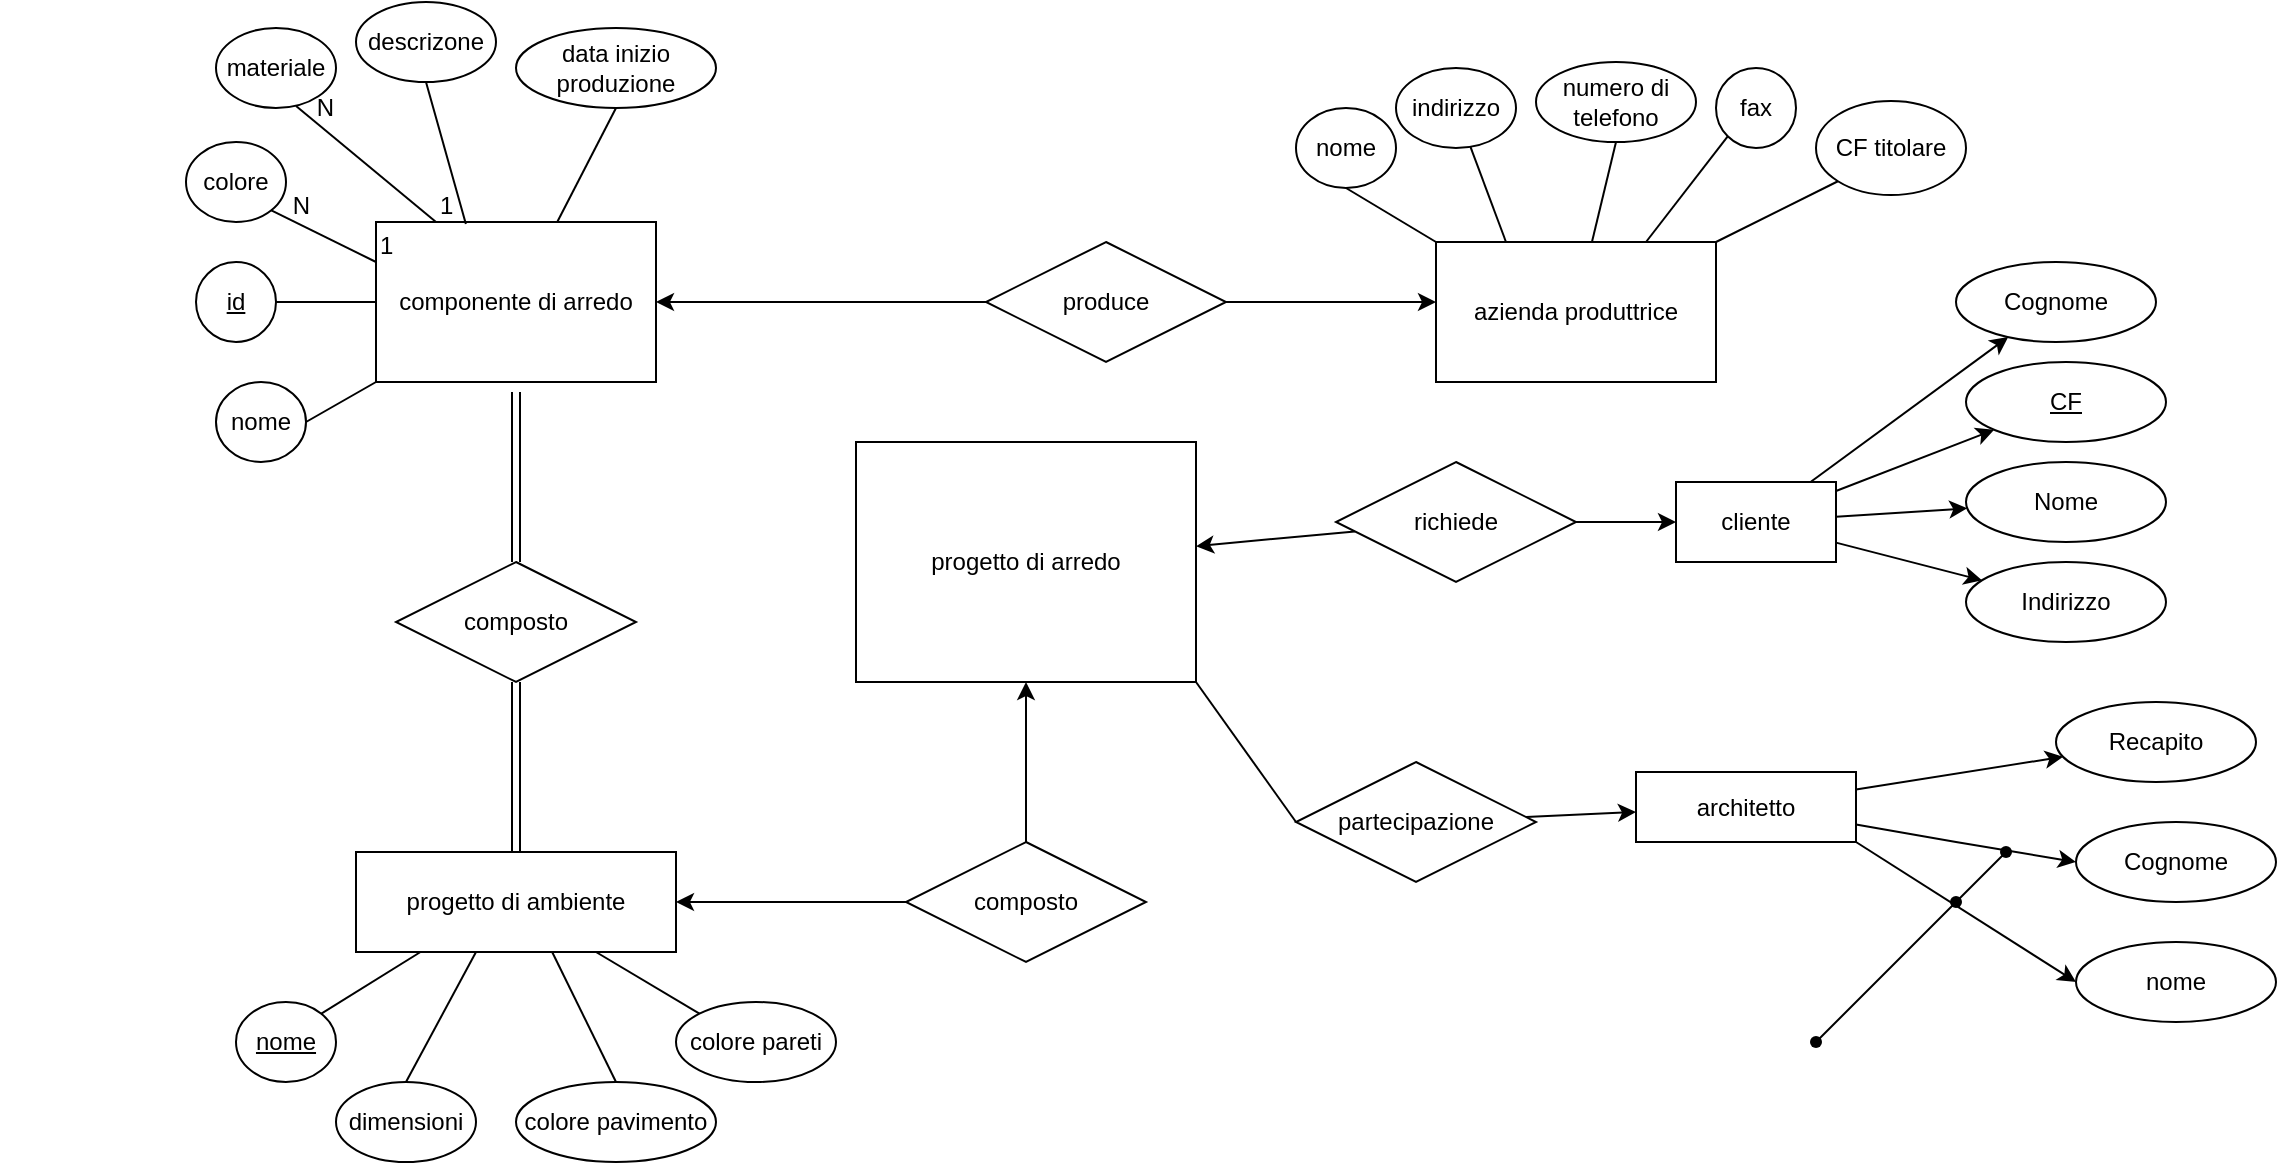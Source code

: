 <mxfile version="15.9.6" type="github">
  <diagram id="R2lEEEUBdFMjLlhIrx00" name="Page-1">
    <mxGraphModel dx="1059" dy="645" grid="1" gridSize="10" guides="1" tooltips="1" connect="1" arrows="1" fold="1" page="1" pageScale="0.5" pageWidth="1100" pageHeight="850" math="0" shadow="0" extFonts="Permanent Marker^https://fonts.googleapis.com/css?family=Permanent+Marker">
      <root>
        <mxCell id="0" />
        <mxCell id="1" parent="0" />
        <mxCell id="kEAnJZr-M_3Ag4euo9hT-2" value="componente di arredo" style="whiteSpace=wrap;html=1;align=center;direction=west;" parent="1" vertex="1">
          <mxGeometry x="60" y="270" width="140" height="80" as="geometry" />
        </mxCell>
        <mxCell id="kEAnJZr-M_3Ag4euo9hT-3" value="azienda produttrice" style="whiteSpace=wrap;html=1;align=center;" parent="1" vertex="1">
          <mxGeometry x="590" y="280" width="140" height="70" as="geometry" />
        </mxCell>
        <mxCell id="kEAnJZr-M_3Ag4euo9hT-4" value="progetto di arredo" style="whiteSpace=wrap;html=1;align=center;" parent="1" vertex="1">
          <mxGeometry x="300" y="380" width="170" height="120" as="geometry" />
        </mxCell>
        <mxCell id="kEAnJZr-M_3Ag4euo9hT-5" value="progetto di ambiente" style="whiteSpace=wrap;html=1;align=center;" parent="1" vertex="1">
          <mxGeometry x="50" y="585" width="160" height="50" as="geometry" />
        </mxCell>
        <mxCell id="W_1uA3YFhvDM1ZNYObsT-54" value="" style="edgeStyle=none;rounded=0;orthogonalLoop=1;jettySize=auto;html=1;" edge="1" parent="1" source="kEAnJZr-M_3Ag4euo9hT-6" target="W_1uA3YFhvDM1ZNYObsT-53">
          <mxGeometry relative="1" as="geometry" />
        </mxCell>
        <mxCell id="W_1uA3YFhvDM1ZNYObsT-58" value="" style="edgeStyle=none;rounded=0;orthogonalLoop=1;jettySize=auto;html=1;" edge="1" parent="1" source="kEAnJZr-M_3Ag4euo9hT-6" target="W_1uA3YFhvDM1ZNYObsT-55">
          <mxGeometry relative="1" as="geometry" />
        </mxCell>
        <mxCell id="W_1uA3YFhvDM1ZNYObsT-61" value="" style="edgeStyle=none;rounded=0;orthogonalLoop=1;jettySize=auto;html=1;" edge="1" parent="1" source="kEAnJZr-M_3Ag4euo9hT-6" target="W_1uA3YFhvDM1ZNYObsT-60">
          <mxGeometry relative="1" as="geometry" />
        </mxCell>
        <mxCell id="W_1uA3YFhvDM1ZNYObsT-63" value="" style="edgeStyle=none;rounded=0;orthogonalLoop=1;jettySize=auto;html=1;" edge="1" parent="1" source="kEAnJZr-M_3Ag4euo9hT-6" target="W_1uA3YFhvDM1ZNYObsT-62">
          <mxGeometry relative="1" as="geometry" />
        </mxCell>
        <mxCell id="kEAnJZr-M_3Ag4euo9hT-6" value="cliente" style="whiteSpace=wrap;html=1;align=center;" parent="1" vertex="1">
          <mxGeometry x="710" y="400" width="80" height="40" as="geometry" />
        </mxCell>
        <mxCell id="W_1uA3YFhvDM1ZNYObsT-38" value="" style="edgeStyle=none;rounded=0;orthogonalLoop=1;jettySize=auto;html=1;" edge="1" parent="1" source="kEAnJZr-M_3Ag4euo9hT-7" target="W_1uA3YFhvDM1ZNYObsT-33">
          <mxGeometry relative="1" as="geometry" />
        </mxCell>
        <mxCell id="kEAnJZr-M_3Ag4euo9hT-7" value="architetto" style="whiteSpace=wrap;html=1;align=center;" parent="1" vertex="1">
          <mxGeometry x="690" y="545" width="110" height="35" as="geometry" />
        </mxCell>
        <mxCell id="kEAnJZr-M_3Ag4euo9hT-9" value="" style="edgeStyle=orthogonalEdgeStyle;rounded=0;orthogonalLoop=1;jettySize=auto;html=1;" parent="1" source="kEAnJZr-M_3Ag4euo9hT-8" edge="1">
          <mxGeometry relative="1" as="geometry">
            <Array as="points">
              <mxPoint x="330" y="310" />
              <mxPoint x="330" y="310" />
            </Array>
            <mxPoint x="200" y="310" as="targetPoint" />
          </mxGeometry>
        </mxCell>
        <mxCell id="kEAnJZr-M_3Ag4euo9hT-10" value="" style="edgeStyle=orthogonalEdgeStyle;rounded=0;orthogonalLoop=1;jettySize=auto;html=1;" parent="1" source="kEAnJZr-M_3Ag4euo9hT-8" edge="1">
          <mxGeometry relative="1" as="geometry">
            <mxPoint x="590" y="310" as="targetPoint" />
          </mxGeometry>
        </mxCell>
        <mxCell id="kEAnJZr-M_3Ag4euo9hT-8" value="produce" style="shape=rhombus;perimeter=rhombusPerimeter;whiteSpace=wrap;html=1;align=center;" parent="1" vertex="1">
          <mxGeometry x="365" y="280" width="120" height="60" as="geometry" />
        </mxCell>
        <mxCell id="Sm8z2RAf9bWcOm2X3rAW-4" value="" style="edgeStyle=orthogonalEdgeStyle;rounded=0;orthogonalLoop=1;jettySize=auto;html=1;" parent="1" source="Sm8z2RAf9bWcOm2X3rAW-2" target="kEAnJZr-M_3Ag4euo9hT-5" edge="1">
          <mxGeometry relative="1" as="geometry" />
        </mxCell>
        <mxCell id="Sm8z2RAf9bWcOm2X3rAW-5" value="" style="rounded=0;orthogonalLoop=1;jettySize=auto;html=1;" parent="1" source="Sm8z2RAf9bWcOm2X3rAW-2" target="kEAnJZr-M_3Ag4euo9hT-4" edge="1">
          <mxGeometry relative="1" as="geometry" />
        </mxCell>
        <mxCell id="Sm8z2RAf9bWcOm2X3rAW-2" value="composto" style="shape=rhombus;perimeter=rhombusPerimeter;whiteSpace=wrap;html=1;align=center;" parent="1" vertex="1">
          <mxGeometry x="325" y="580" width="120" height="60" as="geometry" />
        </mxCell>
        <mxCell id="Sm8z2RAf9bWcOm2X3rAW-16" value="" style="edgeStyle=none;rounded=0;orthogonalLoop=1;jettySize=auto;html=1;" parent="1" source="Sm8z2RAf9bWcOm2X3rAW-6" target="kEAnJZr-M_3Ag4euo9hT-7" edge="1">
          <mxGeometry relative="1" as="geometry" />
        </mxCell>
        <mxCell id="Sm8z2RAf9bWcOm2X3rAW-6" value="partecipazione" style="shape=rhombus;perimeter=rhombusPerimeter;whiteSpace=wrap;html=1;align=center;" parent="1" vertex="1">
          <mxGeometry x="520" y="540" width="120" height="60" as="geometry" />
        </mxCell>
        <mxCell id="Sm8z2RAf9bWcOm2X3rAW-7" style="edgeStyle=none;rounded=0;orthogonalLoop=1;jettySize=auto;html=1;exitX=0.75;exitY=1;exitDx=0;exitDy=0;" parent="1" source="kEAnJZr-M_3Ag4euo9hT-6" target="kEAnJZr-M_3Ag4euo9hT-6" edge="1">
          <mxGeometry relative="1" as="geometry" />
        </mxCell>
        <mxCell id="Sm8z2RAf9bWcOm2X3rAW-11" value="" style="edgeStyle=none;rounded=0;orthogonalLoop=1;jettySize=auto;html=1;" parent="1" source="Sm8z2RAf9bWcOm2X3rAW-10" target="kEAnJZr-M_3Ag4euo9hT-4" edge="1">
          <mxGeometry relative="1" as="geometry" />
        </mxCell>
        <mxCell id="Sm8z2RAf9bWcOm2X3rAW-12" value="" style="edgeStyle=none;rounded=0;orthogonalLoop=1;jettySize=auto;html=1;" parent="1" source="Sm8z2RAf9bWcOm2X3rAW-10" target="kEAnJZr-M_3Ag4euo9hT-6" edge="1">
          <mxGeometry relative="1" as="geometry" />
        </mxCell>
        <mxCell id="Sm8z2RAf9bWcOm2X3rAW-10" value="richiede" style="shape=rhombus;perimeter=rhombusPerimeter;whiteSpace=wrap;html=1;align=center;" parent="1" vertex="1">
          <mxGeometry x="540" y="390" width="120" height="60" as="geometry" />
        </mxCell>
        <mxCell id="Sm8z2RAf9bWcOm2X3rAW-14" value="" style="rounded=0;orthogonalLoop=1;jettySize=auto;html=1;shape=link;" parent="1" source="Sm8z2RAf9bWcOm2X3rAW-13" target="kEAnJZr-M_3Ag4euo9hT-5" edge="1">
          <mxGeometry relative="1" as="geometry" />
        </mxCell>
        <mxCell id="Sm8z2RAf9bWcOm2X3rAW-15" value="" style="edgeStyle=none;rounded=0;orthogonalLoop=1;jettySize=auto;html=1;shape=link;" parent="1" source="Sm8z2RAf9bWcOm2X3rAW-13" edge="1">
          <mxGeometry relative="1" as="geometry">
            <mxPoint x="130" y="355" as="targetPoint" />
          </mxGeometry>
        </mxCell>
        <mxCell id="Sm8z2RAf9bWcOm2X3rAW-13" value="composto" style="shape=rhombus;perimeter=rhombusPerimeter;whiteSpace=wrap;html=1;align=center;" parent="1" vertex="1">
          <mxGeometry x="70" y="440" width="120" height="60" as="geometry" />
        </mxCell>
        <mxCell id="Sm8z2RAf9bWcOm2X3rAW-17" value="" style="endArrow=none;html=1;rounded=0;exitX=1;exitY=1;exitDx=0;exitDy=0;entryX=0;entryY=0.5;entryDx=0;entryDy=0;" parent="1" source="kEAnJZr-M_3Ag4euo9hT-4" target="Sm8z2RAf9bWcOm2X3rAW-6" edge="1">
          <mxGeometry relative="1" as="geometry">
            <mxPoint x="460" y="540" as="sourcePoint" />
            <mxPoint x="620" y="540" as="targetPoint" />
          </mxGeometry>
        </mxCell>
        <mxCell id="W_1uA3YFhvDM1ZNYObsT-8" style="edgeStyle=none;rounded=0;orthogonalLoop=1;jettySize=auto;html=1;exitX=1;exitY=0.5;exitDx=0;exitDy=0;startArrow=none;" parent="1" source="W_1uA3YFhvDM1ZNYObsT-12" edge="1">
          <mxGeometry relative="1" as="geometry">
            <mxPoint x="-20" y="260" as="sourcePoint" />
            <mxPoint x="-20" y="260" as="targetPoint" />
          </mxGeometry>
        </mxCell>
        <mxCell id="W_1uA3YFhvDM1ZNYObsT-9" style="edgeStyle=none;rounded=0;orthogonalLoop=1;jettySize=auto;html=1;exitX=0;exitY=0.5;exitDx=0;exitDy=0;" parent="1" edge="1">
          <mxGeometry relative="1" as="geometry">
            <mxPoint x="-120" y="260" as="sourcePoint" />
            <mxPoint x="-120" y="260" as="targetPoint" />
          </mxGeometry>
        </mxCell>
        <mxCell id="W_1uA3YFhvDM1ZNYObsT-13" value="materiale" style="ellipse;whiteSpace=wrap;html=1;align=center;" parent="1" vertex="1">
          <mxGeometry x="-20" y="173" width="60" height="40" as="geometry" />
        </mxCell>
        <mxCell id="W_1uA3YFhvDM1ZNYObsT-15" value="id" style="ellipse;whiteSpace=wrap;html=1;align=center;fontStyle=4;direction=west;" parent="1" vertex="1">
          <mxGeometry x="-30" y="290" width="40" height="40" as="geometry" />
        </mxCell>
        <mxCell id="W_1uA3YFhvDM1ZNYObsT-12" value="colore" style="ellipse;whiteSpace=wrap;html=1;align=center;" parent="1" vertex="1">
          <mxGeometry x="-35" y="230" width="50" height="40" as="geometry" />
        </mxCell>
        <mxCell id="W_1uA3YFhvDM1ZNYObsT-20" value="nome" style="ellipse;whiteSpace=wrap;html=1;align=center;" parent="1" vertex="1">
          <mxGeometry x="-20" y="350" width="45" height="40" as="geometry" />
        </mxCell>
        <mxCell id="W_1uA3YFhvDM1ZNYObsT-23" value="descrizone" style="ellipse;whiteSpace=wrap;html=1;align=center;" parent="1" vertex="1">
          <mxGeometry x="50" y="160" width="70" height="40" as="geometry" />
        </mxCell>
        <mxCell id="W_1uA3YFhvDM1ZNYObsT-27" value="" style="endArrow=none;html=1;rounded=0;entryX=0.667;entryY=0.975;entryDx=0;entryDy=0;entryPerimeter=0;" parent="1" target="W_1uA3YFhvDM1ZNYObsT-13" edge="1">
          <mxGeometry relative="1" as="geometry">
            <mxPoint x="90" y="270" as="sourcePoint" />
            <mxPoint x="30" y="220" as="targetPoint" />
          </mxGeometry>
        </mxCell>
        <mxCell id="W_1uA3YFhvDM1ZNYObsT-28" value="1" style="resizable=0;html=1;align=left;verticalAlign=bottom;" parent="W_1uA3YFhvDM1ZNYObsT-27" connectable="0" vertex="1">
          <mxGeometry x="-1" relative="1" as="geometry">
            <mxPoint as="offset" />
          </mxGeometry>
        </mxCell>
        <mxCell id="W_1uA3YFhvDM1ZNYObsT-29" value="N" style="resizable=0;html=1;align=right;verticalAlign=bottom;" parent="W_1uA3YFhvDM1ZNYObsT-27" connectable="0" vertex="1">
          <mxGeometry x="1" relative="1" as="geometry">
            <mxPoint x="20" y="10" as="offset" />
          </mxGeometry>
        </mxCell>
        <mxCell id="W_1uA3YFhvDM1ZNYObsT-32" value="" style="edgeStyle=none;rounded=0;orthogonalLoop=1;jettySize=auto;html=1;entryX=0;entryY=0.5;entryDx=0;entryDy=0;" edge="1" parent="1" target="W_1uA3YFhvDM1ZNYObsT-31">
          <mxGeometry relative="1" as="geometry">
            <mxPoint x="800" y="580" as="sourcePoint" />
            <mxPoint x="720" y="630" as="targetPoint" />
            <Array as="points" />
          </mxGeometry>
        </mxCell>
        <mxCell id="lk0WQ90XMRmLRwmjwyo4-4" value="nome" style="ellipse;whiteSpace=wrap;html=1;align=center;fontStyle=4;" vertex="1" parent="1">
          <mxGeometry x="-10" y="660" width="50" height="40" as="geometry" />
        </mxCell>
        <mxCell id="W_1uA3YFhvDM1ZNYObsT-31" value="nome" style="ellipse;whiteSpace=wrap;html=1;align=center;" vertex="1" parent="1">
          <mxGeometry x="910" y="630" width="100" height="40" as="geometry" />
        </mxCell>
        <mxCell id="lk0WQ90XMRmLRwmjwyo4-7" value="" style="endArrow=none;html=1;rounded=0;entryX=1;entryY=0;entryDx=0;entryDy=0;" edge="1" parent="1" target="lk0WQ90XMRmLRwmjwyo4-4">
          <mxGeometry relative="1" as="geometry">
            <mxPoint x="82.25" y="635" as="sourcePoint" />
            <mxPoint x="68" y="670" as="targetPoint" />
          </mxGeometry>
        </mxCell>
        <mxCell id="W_1uA3YFhvDM1ZNYObsT-33" value="Recapito" style="ellipse;whiteSpace=wrap;html=1;align=center;" vertex="1" parent="1">
          <mxGeometry x="900" y="510" width="100" height="40" as="geometry" />
        </mxCell>
        <mxCell id="lk0WQ90XMRmLRwmjwyo4-10" value="dimensioni" style="ellipse;whiteSpace=wrap;html=1;align=center;" vertex="1" parent="1">
          <mxGeometry x="40" y="700" width="70" height="40" as="geometry" />
        </mxCell>
        <mxCell id="W_1uA3YFhvDM1ZNYObsT-35" value="" style="edgeStyle=none;rounded=0;orthogonalLoop=1;jettySize=auto;html=1;exitX=1;exitY=0.75;exitDx=0;exitDy=0;entryX=0;entryY=0.5;entryDx=0;entryDy=0;" edge="1" parent="1" source="kEAnJZr-M_3Ag4euo9hT-7" target="W_1uA3YFhvDM1ZNYObsT-34">
          <mxGeometry relative="1" as="geometry">
            <mxPoint x="877.811" y="590.923" as="sourcePoint" />
            <mxPoint x="860" y="590" as="targetPoint" />
            <Array as="points">
              <mxPoint x="850" y="580" />
            </Array>
          </mxGeometry>
        </mxCell>
        <mxCell id="lk0WQ90XMRmLRwmjwyo4-12" value="colore pavimento" style="ellipse;whiteSpace=wrap;html=1;align=center;" vertex="1" parent="1">
          <mxGeometry x="130" y="700" width="100" height="40" as="geometry" />
        </mxCell>
        <mxCell id="W_1uA3YFhvDM1ZNYObsT-34" value="Cognome" style="ellipse;whiteSpace=wrap;html=1;align=center;" vertex="1" parent="1">
          <mxGeometry x="910" y="570" width="100" height="40" as="geometry" />
        </mxCell>
        <mxCell id="lk0WQ90XMRmLRwmjwyo4-13" value="" style="endArrow=none;html=1;rounded=0;entryX=0.5;entryY=0;entryDx=0;entryDy=0;" edge="1" parent="1" target="lk0WQ90XMRmLRwmjwyo4-10">
          <mxGeometry relative="1" as="geometry">
            <mxPoint x="110" y="635" as="sourcePoint" />
            <mxPoint x="70" y="695" as="targetPoint" />
          </mxGeometry>
        </mxCell>
        <mxCell id="lk0WQ90XMRmLRwmjwyo4-15" value="" style="endArrow=none;html=1;rounded=0;entryX=0.5;entryY=0;entryDx=0;entryDy=0;exitX=0.613;exitY=1;exitDx=0;exitDy=0;exitPerimeter=0;" edge="1" parent="1" source="kEAnJZr-M_3Ag4euo9hT-5" target="lk0WQ90XMRmLRwmjwyo4-12">
          <mxGeometry relative="1" as="geometry">
            <mxPoint x="150" y="640" as="sourcePoint" />
            <mxPoint x="220" y="620" as="targetPoint" />
          </mxGeometry>
        </mxCell>
        <mxCell id="lk0WQ90XMRmLRwmjwyo4-16" value="colore pareti" style="ellipse;whiteSpace=wrap;html=1;align=center;" vertex="1" parent="1">
          <mxGeometry x="210" y="660" width="80" height="40" as="geometry" />
        </mxCell>
        <mxCell id="lk0WQ90XMRmLRwmjwyo4-17" value="" style="endArrow=none;html=1;rounded=0;entryX=0;entryY=0;entryDx=0;entryDy=0;exitX=0.75;exitY=1;exitDx=0;exitDy=0;" edge="1" parent="1" source="kEAnJZr-M_3Ag4euo9hT-5" target="lk0WQ90XMRmLRwmjwyo4-16">
          <mxGeometry relative="1" as="geometry">
            <mxPoint x="130" y="620" as="sourcePoint" />
            <mxPoint x="290" y="620" as="targetPoint" />
          </mxGeometry>
        </mxCell>
        <mxCell id="lk0WQ90XMRmLRwmjwyo4-18" value="" style="endArrow=none;html=1;rounded=0;exitX=0.5;exitY=1;exitDx=0;exitDy=0;entryX=0.679;entryY=0.988;entryDx=0;entryDy=0;entryPerimeter=0;" edge="1" parent="1" source="W_1uA3YFhvDM1ZNYObsT-23" target="kEAnJZr-M_3Ag4euo9hT-2">
          <mxGeometry relative="1" as="geometry">
            <mxPoint x="10" y="280" as="sourcePoint" />
            <mxPoint x="170" y="280" as="targetPoint" />
          </mxGeometry>
        </mxCell>
        <mxCell id="W_1uA3YFhvDM1ZNYObsT-45" value="" style="endArrow=none;html=1;rounded=0;startArrow=none;" edge="1" parent="1" source="W_1uA3YFhvDM1ZNYObsT-48" target="W_1uA3YFhvDM1ZNYObsT-46">
          <mxGeometry width="50" height="50" relative="1" as="geometry">
            <mxPoint x="780" y="680" as="sourcePoint" />
            <mxPoint x="875" y="585" as="targetPoint" />
          </mxGeometry>
        </mxCell>
        <mxCell id="lk0WQ90XMRmLRwmjwyo4-19" value="data inizio produzione" style="ellipse;whiteSpace=wrap;html=1;align=center;" vertex="1" parent="1">
          <mxGeometry x="130" y="173" width="100" height="40" as="geometry" />
        </mxCell>
        <mxCell id="W_1uA3YFhvDM1ZNYObsT-46" value="" style="shape=waypoint;sketch=0;fillStyle=solid;size=6;pointerEvents=1;points=[];fillColor=none;resizable=0;rotatable=0;perimeter=centerPerimeter;snapToPoint=1;" vertex="1" parent="1">
          <mxGeometry x="855" y="565" width="40" height="40" as="geometry" />
        </mxCell>
        <mxCell id="lk0WQ90XMRmLRwmjwyo4-20" value="" style="endArrow=none;html=1;rounded=0;exitX=0.5;exitY=1;exitDx=0;exitDy=0;" edge="1" parent="1" source="lk0WQ90XMRmLRwmjwyo4-19" target="kEAnJZr-M_3Ag4euo9hT-2">
          <mxGeometry relative="1" as="geometry">
            <mxPoint x="70" y="340" as="sourcePoint" />
            <mxPoint x="230" y="340" as="targetPoint" />
          </mxGeometry>
        </mxCell>
        <mxCell id="W_1uA3YFhvDM1ZNYObsT-48" value="" style="shape=waypoint;sketch=0;fillStyle=solid;size=6;pointerEvents=1;points=[];fillColor=none;resizable=0;rotatable=0;perimeter=centerPerimeter;snapToPoint=1;" vertex="1" parent="1">
          <mxGeometry x="830" y="590" width="40" height="40" as="geometry" />
        </mxCell>
        <mxCell id="lk0WQ90XMRmLRwmjwyo4-21" value="" style="endArrow=none;html=1;rounded=0;entryX=1;entryY=0;entryDx=0;entryDy=0;exitX=1;exitY=0.5;exitDx=0;exitDy=0;" edge="1" parent="1" source="W_1uA3YFhvDM1ZNYObsT-20" target="kEAnJZr-M_3Ag4euo9hT-2">
          <mxGeometry relative="1" as="geometry">
            <mxPoint x="25" y="369.5" as="sourcePoint" />
            <mxPoint x="185" y="369.5" as="targetPoint" />
          </mxGeometry>
        </mxCell>
        <mxCell id="W_1uA3YFhvDM1ZNYObsT-49" value="" style="endArrow=none;html=1;rounded=0;startArrow=none;" edge="1" parent="1" source="W_1uA3YFhvDM1ZNYObsT-50" target="W_1uA3YFhvDM1ZNYObsT-48">
          <mxGeometry width="50" height="50" relative="1" as="geometry">
            <mxPoint x="780" y="680" as="sourcePoint" />
            <mxPoint x="875" y="585" as="targetPoint" />
          </mxGeometry>
        </mxCell>
        <mxCell id="lk0WQ90XMRmLRwmjwyo4-22" value="" style="endArrow=none;html=1;rounded=0;entryX=1;entryY=0.5;entryDx=0;entryDy=0;" edge="1" parent="1" target="kEAnJZr-M_3Ag4euo9hT-2">
          <mxGeometry relative="1" as="geometry">
            <mxPoint x="10" y="310" as="sourcePoint" />
            <mxPoint x="170" y="309.5" as="targetPoint" />
          </mxGeometry>
        </mxCell>
        <mxCell id="W_1uA3YFhvDM1ZNYObsT-50" value="" style="shape=waypoint;sketch=0;fillStyle=solid;size=6;pointerEvents=1;points=[];fillColor=none;resizable=0;rotatable=0;perimeter=centerPerimeter;snapToPoint=1;" vertex="1" parent="1">
          <mxGeometry x="760" y="660" width="40" height="40" as="geometry" />
        </mxCell>
        <mxCell id="lk0WQ90XMRmLRwmjwyo4-23" value="" style="endArrow=none;html=1;rounded=0;entryX=1;entryY=1;entryDx=0;entryDy=0;" edge="1" parent="1" target="W_1uA3YFhvDM1ZNYObsT-12">
          <mxGeometry relative="1" as="geometry">
            <mxPoint x="60" y="290" as="sourcePoint" />
            <mxPoint x="20" y="270" as="targetPoint" />
          </mxGeometry>
        </mxCell>
        <mxCell id="lk0WQ90XMRmLRwmjwyo4-24" value="1" style="resizable=0;html=1;align=left;verticalAlign=bottom;" connectable="0" vertex="1" parent="lk0WQ90XMRmLRwmjwyo4-23">
          <mxGeometry x="-1" relative="1" as="geometry">
            <mxPoint as="offset" />
          </mxGeometry>
        </mxCell>
        <mxCell id="lk0WQ90XMRmLRwmjwyo4-25" value="N" style="resizable=0;html=1;align=right;verticalAlign=bottom;" connectable="0" vertex="1" parent="lk0WQ90XMRmLRwmjwyo4-23">
          <mxGeometry x="1" relative="1" as="geometry">
            <mxPoint x="20" y="6" as="offset" />
          </mxGeometry>
        </mxCell>
        <mxCell id="lk0WQ90XMRmLRwmjwyo4-26" value="nome" style="ellipse;whiteSpace=wrap;html=1;align=center;" vertex="1" parent="1">
          <mxGeometry x="520" y="213" width="50" height="40" as="geometry" />
        </mxCell>
        <mxCell id="W_1uA3YFhvDM1ZNYObsT-51" value="" style="endArrow=none;html=1;rounded=0;" edge="1" parent="1" target="W_1uA3YFhvDM1ZNYObsT-50">
          <mxGeometry width="50" height="50" relative="1" as="geometry">
            <mxPoint x="780" y="680" as="sourcePoint" />
            <mxPoint x="850" y="610" as="targetPoint" />
          </mxGeometry>
        </mxCell>
        <mxCell id="lk0WQ90XMRmLRwmjwyo4-28" value="" style="endArrow=none;html=1;rounded=0;exitX=0.5;exitY=1;exitDx=0;exitDy=0;entryX=0;entryY=0;entryDx=0;entryDy=0;" edge="1" parent="1" source="lk0WQ90XMRmLRwmjwyo4-26" target="kEAnJZr-M_3Ag4euo9hT-3">
          <mxGeometry relative="1" as="geometry">
            <mxPoint x="510" y="510" as="sourcePoint" />
            <mxPoint x="670" y="510" as="targetPoint" />
          </mxGeometry>
        </mxCell>
        <mxCell id="W_1uA3YFhvDM1ZNYObsT-53" value="CF" style="ellipse;whiteSpace=wrap;html=1;align=center;fontStyle=4;" vertex="1" parent="1">
          <mxGeometry x="855" y="340" width="100" height="40" as="geometry" />
        </mxCell>
        <mxCell id="lk0WQ90XMRmLRwmjwyo4-29" value="indirizzo" style="ellipse;whiteSpace=wrap;html=1;align=center;" vertex="1" parent="1">
          <mxGeometry x="570" y="193" width="60" height="40" as="geometry" />
        </mxCell>
        <mxCell id="W_1uA3YFhvDM1ZNYObsT-55" value="Nome" style="ellipse;whiteSpace=wrap;html=1;align=center;" vertex="1" parent="1">
          <mxGeometry x="855" y="390" width="100" height="40" as="geometry" />
        </mxCell>
        <mxCell id="lk0WQ90XMRmLRwmjwyo4-31" value="" style="endArrow=none;html=1;rounded=0;entryX=0.25;entryY=0;entryDx=0;entryDy=0;" edge="1" parent="1" source="lk0WQ90XMRmLRwmjwyo4-29" target="kEAnJZr-M_3Ag4euo9hT-3">
          <mxGeometry relative="1" as="geometry">
            <mxPoint x="510" y="390" as="sourcePoint" />
            <mxPoint x="670" y="390" as="targetPoint" />
          </mxGeometry>
        </mxCell>
        <mxCell id="W_1uA3YFhvDM1ZNYObsT-60" value="Cognome" style="ellipse;whiteSpace=wrap;html=1;align=center;" vertex="1" parent="1">
          <mxGeometry x="850" y="290" width="100" height="40" as="geometry" />
        </mxCell>
        <mxCell id="lk0WQ90XMRmLRwmjwyo4-32" value="numero di telefono" style="ellipse;whiteSpace=wrap;html=1;align=center;" vertex="1" parent="1">
          <mxGeometry x="640" y="190" width="80" height="40" as="geometry" />
        </mxCell>
        <mxCell id="W_1uA3YFhvDM1ZNYObsT-62" value="Indirizzo" style="ellipse;whiteSpace=wrap;html=1;align=center;" vertex="1" parent="1">
          <mxGeometry x="855" y="440" width="100" height="40" as="geometry" />
        </mxCell>
        <mxCell id="lk0WQ90XMRmLRwmjwyo4-33" value="" style="endArrow=none;html=1;rounded=0;exitX=0.5;exitY=1;exitDx=0;exitDy=0;entryX=0.557;entryY=0;entryDx=0;entryDy=0;entryPerimeter=0;" edge="1" parent="1" source="lk0WQ90XMRmLRwmjwyo4-32" target="kEAnJZr-M_3Ag4euo9hT-3">
          <mxGeometry relative="1" as="geometry">
            <mxPoint x="510" y="390" as="sourcePoint" />
            <mxPoint x="670" y="390" as="targetPoint" />
          </mxGeometry>
        </mxCell>
        <mxCell id="lk0WQ90XMRmLRwmjwyo4-34" value="fax" style="ellipse;whiteSpace=wrap;html=1;align=center;" vertex="1" parent="1">
          <mxGeometry x="730" y="193" width="40" height="40" as="geometry" />
        </mxCell>
        <mxCell id="lk0WQ90XMRmLRwmjwyo4-36" value="" style="endArrow=none;html=1;rounded=0;entryX=0;entryY=1;entryDx=0;entryDy=0;exitX=0.75;exitY=0;exitDx=0;exitDy=0;" edge="1" parent="1" source="kEAnJZr-M_3Ag4euo9hT-3" target="lk0WQ90XMRmLRwmjwyo4-34">
          <mxGeometry relative="1" as="geometry">
            <mxPoint x="550" y="390" as="sourcePoint" />
            <mxPoint x="710" y="390" as="targetPoint" />
          </mxGeometry>
        </mxCell>
        <mxCell id="lk0WQ90XMRmLRwmjwyo4-37" value="CF titolare" style="ellipse;whiteSpace=wrap;html=1;align=center;" vertex="1" parent="1">
          <mxGeometry x="780" y="209.5" width="75" height="47" as="geometry" />
        </mxCell>
        <mxCell id="lk0WQ90XMRmLRwmjwyo4-38" value="" style="endArrow=none;html=1;rounded=0;entryX=0;entryY=1;entryDx=0;entryDy=0;exitX=1;exitY=0;exitDx=0;exitDy=0;" edge="1" parent="1" source="kEAnJZr-M_3Ag4euo9hT-3" target="lk0WQ90XMRmLRwmjwyo4-37">
          <mxGeometry relative="1" as="geometry">
            <mxPoint x="550" y="390" as="sourcePoint" />
            <mxPoint x="710" y="390" as="targetPoint" />
          </mxGeometry>
        </mxCell>
      </root>
    </mxGraphModel>
  </diagram>
</mxfile>
